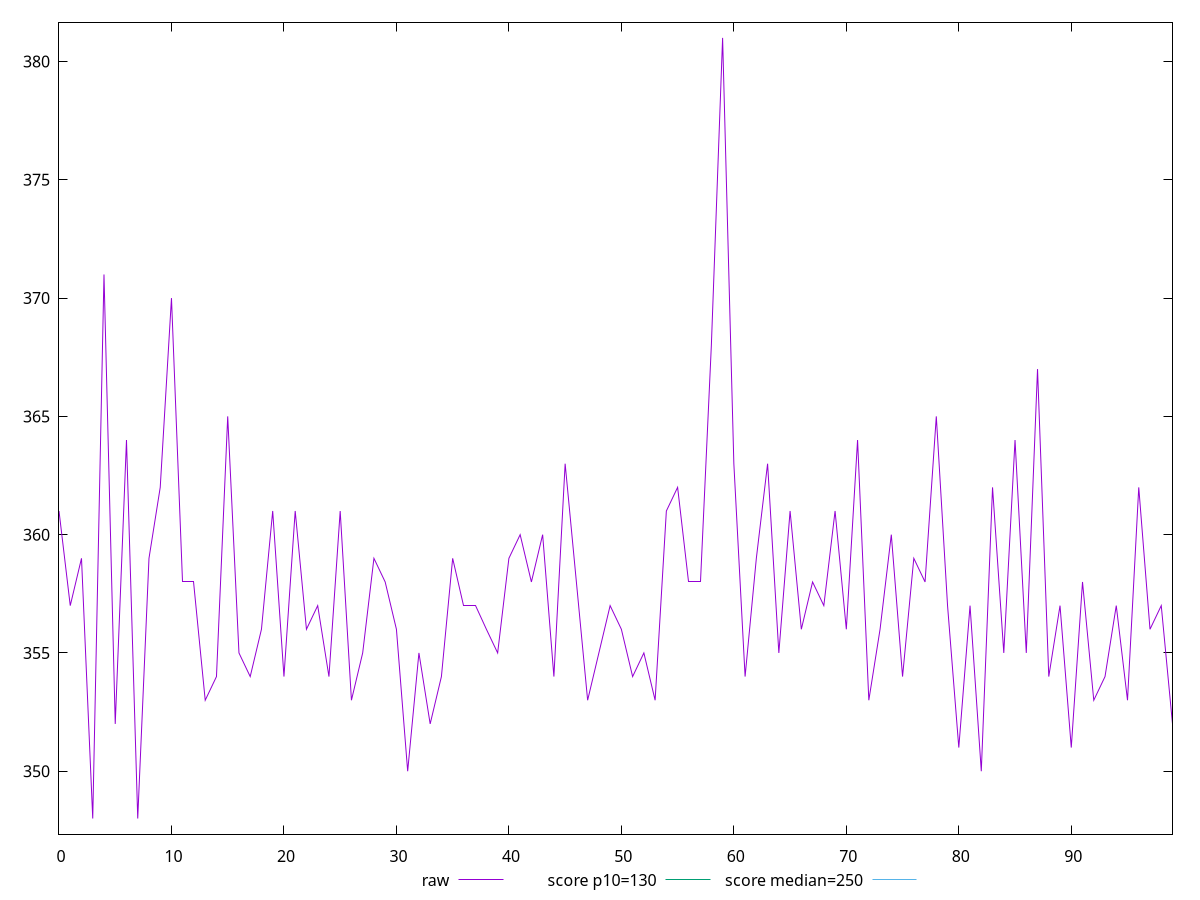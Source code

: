 reset

$raw <<EOF
0 361
1 357
2 359
3 348
4 371
5 352
6 364
7 348
8 359
9 362
10 370
11 358
12 358
13 353
14 354
15 365
16 355
17 354
18 356
19 361
20 354
21 361
22 356
23 357
24 354
25 361
26 353
27 355
28 359
29 358
30 356
31 350
32 355
33 352
34 354
35 359
36 357
37 357
38 356
39 355
40 359
41 360
42 358
43 360
44 354
45 363
46 358
47 353
48 355
49 357
50 356
51 354
52 355
53 353
54 361
55 362
56 358
57 358
58 368
59 381
60 363
61 354
62 359
63 363
64 355
65 361
66 356
67 358
68 357
69 361
70 356
71 364
72 353
73 356
74 360
75 354
76 359
77 358
78 365
79 357
80 351
81 357
82 350
83 362
84 355
85 364
86 355
87 367
88 354
89 357
90 351
91 358
92 353
93 354
94 357
95 353
96 362
97 356
98 357
99 352
EOF

set key outside below
set xrange [0:99]
set yrange [347.34:381.66]
set trange [347.34:381.66]
set terminal svg size 640, 500 enhanced background rgb 'white'
set output "reports/report_00033_2021-03-01T14-23-16.841Z/max-potential-fid/samples/astro-inner/raw/values.svg"

plot $raw title "raw" with line, \
     130 title "score p10=130", \
     250 title "score median=250"

reset
